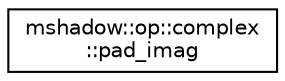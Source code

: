 digraph "Graphical Class Hierarchy"
{
 // LATEX_PDF_SIZE
  edge [fontname="Helvetica",fontsize="10",labelfontname="Helvetica",labelfontsize="10"];
  node [fontname="Helvetica",fontsize="10",shape=record];
  rankdir="LR";
  Node0 [label="mshadow::op::complex\l::pad_imag",height=0.2,width=0.4,color="black", fillcolor="white", style="filled",URL="$structmshadow_1_1op_1_1complex_1_1pad__imag.html",tooltip=" "];
}
